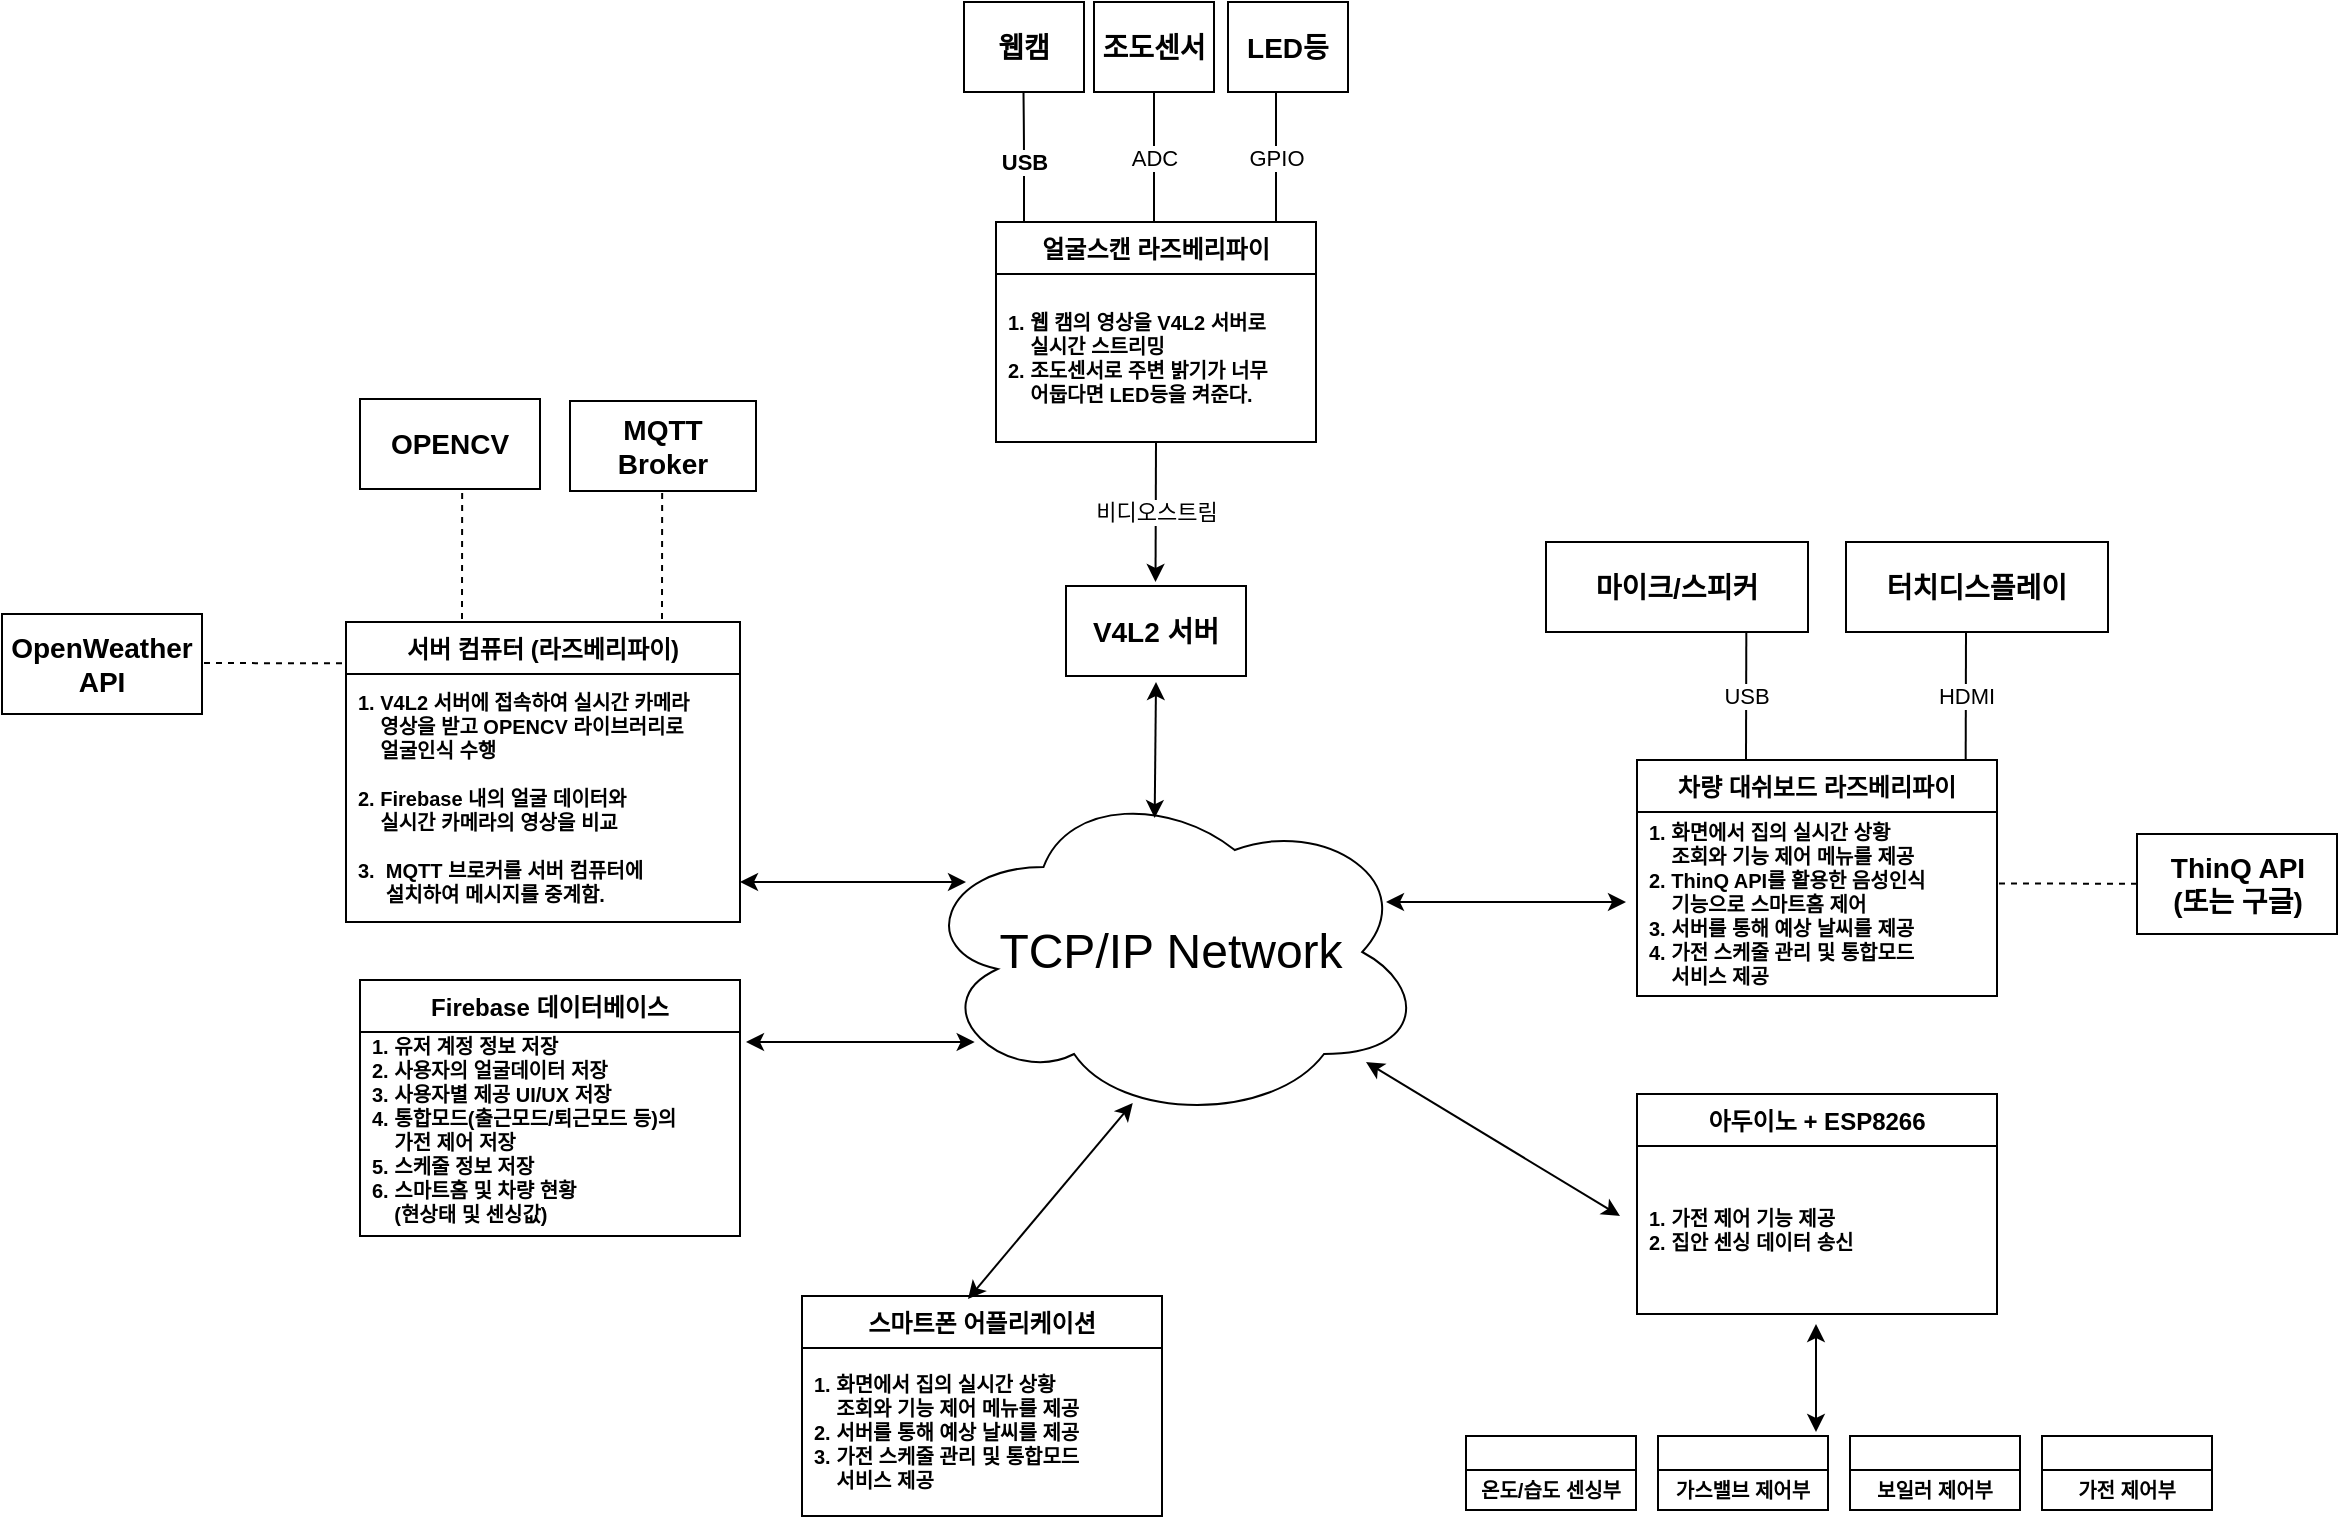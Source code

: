 <mxfile version="14.9.0" type="device"><diagram id="C5RBs43oDa-KdzZeNtuy" name="Page-1"><mxGraphModel dx="1047" dy="518" grid="0" gridSize="10" guides="1" tooltips="1" connect="1" arrows="1" fold="1" page="1" pageScale="1" pageWidth="827" pageHeight="1169" math="0" shadow="0"><root><mxCell id="WIyWlLk6GJQsqaUBKTNV-0"/><mxCell id="WIyWlLk6GJQsqaUBKTNV-1" parent="WIyWlLk6GJQsqaUBKTNV-0"/><mxCell id="we6LNu01gB3HrNmTGClu-28" value="&lt;b&gt;USB&lt;/b&gt;" style="endArrow=none;html=1;" parent="WIyWlLk6GJQsqaUBKTNV-1" edge="1"><mxGeometry x="-0.077" width="50" height="50" relative="1" as="geometry"><mxPoint x="699" y="990" as="sourcePoint"/><mxPoint x="698.75" y="925" as="targetPoint"/><Array as="points"><mxPoint x="699" y="950"/></Array><mxPoint as="offset"/></mxGeometry></mxCell><mxCell id="we6LNu01gB3HrNmTGClu-30" value="얼굴스캔 라즈베리파이" style="swimlane;fontStyle=1;childLayout=stackLayout;horizontal=1;startSize=26;horizontalStack=0;resizeParent=1;resizeParentMax=0;resizeLast=0;collapsible=1;marginBottom=0;" parent="WIyWlLk6GJQsqaUBKTNV-1" vertex="1"><mxGeometry x="685" y="990" width="160" height="110" as="geometry"/></mxCell><mxCell id="we6LNu01gB3HrNmTGClu-31" value="1. 웹 캠의 영상을 V4L2 서버로&#10;    실시간 스트리밍&#10;2. 조도센서로 주변 밝기가 너무&#10;    어둡다면 LED등을 켜준다." style="text;strokeColor=none;fillColor=none;align=left;verticalAlign=middle;spacingLeft=4;spacingRight=4;overflow=hidden;rotatable=0;points=[[0,0.5],[1,0.5]];portConstraint=eastwest;fontSize=10;fontStyle=1" parent="we6LNu01gB3HrNmTGClu-30" vertex="1"><mxGeometry y="26" width="160" height="84" as="geometry"/></mxCell><mxCell id="we6LNu01gB3HrNmTGClu-33" value="ADC" style="endArrow=none;html=1;entryX=0.5;entryY=1;entryDx=0;entryDy=0;" parent="WIyWlLk6GJQsqaUBKTNV-1" target="we6LNu01gB3HrNmTGClu-142" edge="1"><mxGeometry width="50" height="50" relative="1" as="geometry"><mxPoint x="764" y="990" as="sourcePoint"/><mxPoint x="764" y="930" as="targetPoint"/></mxGeometry></mxCell><mxCell id="we6LNu01gB3HrNmTGClu-38" value="&lt;font style=&quot;font-size: 14px&quot;&gt;&lt;b&gt;V4L2 서버&lt;/b&gt;&lt;/font&gt;" style="rounded=0;whiteSpace=wrap;html=1;fontSize=10;fillColor=#ffffff;align=center;" parent="WIyWlLk6GJQsqaUBKTNV-1" vertex="1"><mxGeometry x="720" y="1172" width="90" height="45" as="geometry"/></mxCell><mxCell id="we6LNu01gB3HrNmTGClu-41" value="서버 컴퓨터 (라즈베리파이)" style="swimlane;fontStyle=1;childLayout=stackLayout;horizontal=1;startSize=26;horizontalStack=0;resizeParent=1;resizeParentMax=0;resizeLast=0;collapsible=1;marginBottom=0;" parent="WIyWlLk6GJQsqaUBKTNV-1" vertex="1"><mxGeometry x="360" y="1190" width="197" height="150" as="geometry"/></mxCell><mxCell id="we6LNu01gB3HrNmTGClu-42" value="1. V4L2 서버에 접속하여 실시간 카메라 &#10;    영상을 받고 OPENCV 라이브러리로 &#10;    얼굴인식 수행&#10;&#10;2. Firebase 내의 얼굴 데이터와&#10;    실시간 카메라의 영상을 비교&#10;&#10;3.  MQTT 브로커를 서버 컴퓨터에&#10;     설치하여 메시지를 중계함. " style="text;strokeColor=none;fillColor=none;align=left;verticalAlign=middle;spacingLeft=4;spacingRight=4;overflow=hidden;rotatable=0;points=[[0,0.5],[1,0.5]];portConstraint=eastwest;fontSize=10;fontStyle=1" parent="we6LNu01gB3HrNmTGClu-41" vertex="1"><mxGeometry y="26" width="197" height="124" as="geometry"/></mxCell><mxCell id="we6LNu01gB3HrNmTGClu-44" value="차량 대쉬보드 라즈베리파이" style="swimlane;fontStyle=1;childLayout=stackLayout;horizontal=1;startSize=26;horizontalStack=0;resizeParent=1;resizeParentMax=0;resizeLast=0;collapsible=1;marginBottom=0;" parent="WIyWlLk6GJQsqaUBKTNV-1" vertex="1"><mxGeometry x="1005.5" y="1259" width="180" height="118" as="geometry"/></mxCell><mxCell id="we6LNu01gB3HrNmTGClu-45" value="1. 화면에서 집의 실시간 상황&#10;    조회와 기능 제어 메뉴를 제공&#10;2. ThinQ API를 활용한 음성인식&#10;    기능으로 스마트홈 제어&#10;3. 서버를 통해 예상 날씨를 제공&#10;4. 가전 스케줄 관리 및 통합모드&#10;    서비스 제공" style="text;strokeColor=none;fillColor=none;align=left;verticalAlign=middle;spacingLeft=4;spacingRight=4;overflow=hidden;rotatable=0;points=[[0,0.5],[1,0.5]];portConstraint=eastwest;fontSize=10;fontStyle=1" parent="we6LNu01gB3HrNmTGClu-44" vertex="1"><mxGeometry y="26" width="180" height="92" as="geometry"/></mxCell><mxCell id="we6LNu01gB3HrNmTGClu-56" value="&lt;span style=&quot;font-size: 14px&quot;&gt;&lt;b&gt;ThinQ API&lt;br&gt;(또는 구글)&lt;br&gt;&lt;/b&gt;&lt;/span&gt;" style="rounded=0;whiteSpace=wrap;html=1;fontSize=10;fillColor=#ffffff;align=center;" parent="WIyWlLk6GJQsqaUBKTNV-1" vertex="1"><mxGeometry x="1255.5" y="1296" width="100" height="50" as="geometry"/></mxCell><mxCell id="we6LNu01gB3HrNmTGClu-57" value="&lt;span style=&quot;font-size: 14px&quot;&gt;&lt;b&gt;OPENCV&lt;/b&gt;&lt;/span&gt;" style="rounded=0;whiteSpace=wrap;html=1;fontSize=10;fillColor=#ffffff;align=center;" parent="WIyWlLk6GJQsqaUBKTNV-1" vertex="1"><mxGeometry x="367" y="1078.5" width="90" height="45" as="geometry"/></mxCell><mxCell id="we6LNu01gB3HrNmTGClu-59" value="&lt;span style=&quot;font-size: 14px&quot;&gt;&lt;b&gt;OpenWeather API&lt;/b&gt;&lt;/span&gt;" style="rounded=0;whiteSpace=wrap;html=1;fontSize=10;fillColor=#ffffff;align=center;" parent="WIyWlLk6GJQsqaUBKTNV-1" vertex="1"><mxGeometry x="188" y="1186" width="100" height="50" as="geometry"/></mxCell><mxCell id="we6LNu01gB3HrNmTGClu-60" value="Firebase 데이터베이스" style="swimlane;fontStyle=1;childLayout=stackLayout;horizontal=1;startSize=26;horizontalStack=0;resizeParent=1;resizeParentMax=0;resizeLast=0;collapsible=1;marginBottom=0;" parent="WIyWlLk6GJQsqaUBKTNV-1" vertex="1"><mxGeometry x="367" y="1369" width="190" height="128" as="geometry"/></mxCell><mxCell id="we6LNu01gB3HrNmTGClu-61" value="1. 유저 계정 정보 저장&#10;2. 사용자의 얼굴데이터 저장&#10;3. 사용자별 제공 UI/UX 저장&#10;4. 통합모드(출근모드/퇴근모드 등)의 &#10;    가전 제어 저장&#10;5. 스케줄 정보 저장&#10;6. 스마트홈 및 차량 현황&#10;    (현상태 및 센싱값)&#10;" style="text;strokeColor=none;fillColor=none;align=left;verticalAlign=middle;spacingLeft=4;spacingRight=4;overflow=hidden;rotatable=0;points=[[0,0.5],[1,0.5]];portConstraint=eastwest;fontSize=10;fontStyle=1" parent="we6LNu01gB3HrNmTGClu-60" vertex="1"><mxGeometry y="26" width="190" height="102" as="geometry"/></mxCell><mxCell id="we6LNu01gB3HrNmTGClu-78" value="" style="endArrow=none;dashed=1;html=1;fontSize=10;" parent="WIyWlLk6GJQsqaUBKTNV-1" source="we6LNu01gB3HrNmTGClu-56" edge="1"><mxGeometry width="50" height="50" relative="1" as="geometry"><mxPoint x="1245.5" y="1320.71" as="sourcePoint"/><mxPoint x="1185.5" y="1320.71" as="targetPoint"/></mxGeometry></mxCell><mxCell id="we6LNu01gB3HrNmTGClu-79" value="" style="endArrow=none;dashed=1;html=1;fontSize=10;" parent="WIyWlLk6GJQsqaUBKTNV-1" edge="1"><mxGeometry width="50" height="50" relative="1" as="geometry"><mxPoint x="358" y="1210.669" as="sourcePoint"/><mxPoint x="288" y="1210.5" as="targetPoint"/></mxGeometry></mxCell><mxCell id="we6LNu01gB3HrNmTGClu-90" value="&lt;span style=&quot;font-size: 14px&quot;&gt;&lt;b&gt;MQTT&lt;br&gt;Broker&lt;/b&gt;&lt;br&gt;&lt;/span&gt;" style="rounded=0;whiteSpace=wrap;html=1;fontSize=10;fillColor=#ffffff;align=center;" parent="WIyWlLk6GJQsqaUBKTNV-1" vertex="1"><mxGeometry x="472" y="1079.5" width="93" height="45" as="geometry"/></mxCell><mxCell id="we6LNu01gB3HrNmTGClu-126" value="&lt;font style=&quot;font-size: 24px&quot;&gt;TCP/IP Network&lt;/font&gt;" style="ellipse;shape=cloud;whiteSpace=wrap;html=1;" parent="WIyWlLk6GJQsqaUBKTNV-1" vertex="1"><mxGeometry x="645" y="1270" width="255" height="170" as="geometry"/></mxCell><mxCell id="we6LNu01gB3HrNmTGClu-130" value="비디오스트림" style="endArrow=classic;html=1;" parent="WIyWlLk6GJQsqaUBKTNV-1" edge="1"><mxGeometry width="50" height="50" relative="1" as="geometry"><mxPoint x="765" y="1100" as="sourcePoint"/><mxPoint x="764.76" y="1170" as="targetPoint"/></mxGeometry></mxCell><mxCell id="we6LNu01gB3HrNmTGClu-134" value="" style="endArrow=classic;startArrow=classic;html=1;exitX=0.468;exitY=0.106;exitDx=0;exitDy=0;exitPerimeter=0;" parent="WIyWlLk6GJQsqaUBKTNV-1" source="we6LNu01gB3HrNmTGClu-126" edge="1"><mxGeometry width="50" height="50" relative="1" as="geometry"><mxPoint x="764.66" y="1190" as="sourcePoint"/><mxPoint x="765" y="1220" as="targetPoint"/></mxGeometry></mxCell><mxCell id="we6LNu01gB3HrNmTGClu-141" value="&lt;span style=&quot;font-size: 14px&quot;&gt;&lt;b&gt;웹캠&lt;/b&gt;&lt;/span&gt;" style="rounded=0;whiteSpace=wrap;html=1;fontSize=10;fillColor=#ffffff;align=center;" parent="WIyWlLk6GJQsqaUBKTNV-1" vertex="1"><mxGeometry x="669" y="880" width="60" height="45" as="geometry"/></mxCell><mxCell id="we6LNu01gB3HrNmTGClu-142" value="&lt;span style=&quot;font-size: 14px&quot;&gt;&lt;b&gt;조도센서&lt;/b&gt;&lt;/span&gt;" style="rounded=0;whiteSpace=wrap;html=1;fontSize=10;fillColor=#ffffff;align=center;" parent="WIyWlLk6GJQsqaUBKTNV-1" vertex="1"><mxGeometry x="734" y="880" width="60" height="45" as="geometry"/></mxCell><mxCell id="we6LNu01gB3HrNmTGClu-143" value="&lt;span style=&quot;font-size: 14px&quot;&gt;&lt;b&gt;LED등&lt;/b&gt;&lt;/span&gt;" style="rounded=0;whiteSpace=wrap;html=1;fontSize=10;fillColor=#ffffff;align=center;" parent="WIyWlLk6GJQsqaUBKTNV-1" vertex="1"><mxGeometry x="801" y="880" width="60" height="45" as="geometry"/></mxCell><mxCell id="we6LNu01gB3HrNmTGClu-145" value="GPIO" style="endArrow=none;html=1;entryX=0.5;entryY=1;entryDx=0;entryDy=0;" parent="WIyWlLk6GJQsqaUBKTNV-1" edge="1"><mxGeometry width="50" height="50" relative="1" as="geometry"><mxPoint x="825" y="990" as="sourcePoint"/><mxPoint x="825" y="925.5" as="targetPoint"/></mxGeometry></mxCell><mxCell id="we6LNu01gB3HrNmTGClu-148" value="&lt;span style=&quot;font-size: 14px&quot;&gt;&lt;b&gt;마이크/스피커&lt;/b&gt;&lt;/span&gt;" style="rounded=0;whiteSpace=wrap;html=1;fontSize=10;fillColor=#ffffff;align=center;" parent="WIyWlLk6GJQsqaUBKTNV-1" vertex="1"><mxGeometry x="960" y="1150" width="131" height="45" as="geometry"/></mxCell><mxCell id="we6LNu01gB3HrNmTGClu-150" value="&lt;span style=&quot;font-size: 14px&quot;&gt;&lt;b&gt;터치디스플레이&lt;/b&gt;&lt;/span&gt;" style="rounded=0;whiteSpace=wrap;html=1;fontSize=10;fillColor=#ffffff;align=center;" parent="WIyWlLk6GJQsqaUBKTNV-1" vertex="1"><mxGeometry x="1110" y="1150" width="131" height="45" as="geometry"/></mxCell><mxCell id="we6LNu01gB3HrNmTGClu-152" value="HDMI" style="endArrow=none;html=1;entryX=0.5;entryY=1;entryDx=0;entryDy=0;exitX=0.913;exitY=-0.003;exitDx=0;exitDy=0;exitPerimeter=0;" parent="WIyWlLk6GJQsqaUBKTNV-1" source="we6LNu01gB3HrNmTGClu-44" edge="1"><mxGeometry width="50" height="50" relative="1" as="geometry"><mxPoint x="1170" y="1256" as="sourcePoint"/><mxPoint x="1170" y="1195" as="targetPoint"/></mxGeometry></mxCell><mxCell id="we6LNu01gB3HrNmTGClu-153" value="USB" style="endArrow=none;html=1;entryX=0.5;entryY=1;entryDx=0;entryDy=0;exitX=0.913;exitY=-0.003;exitDx=0;exitDy=0;exitPerimeter=0;" parent="WIyWlLk6GJQsqaUBKTNV-1" edge="1"><mxGeometry width="50" height="50" relative="1" as="geometry"><mxPoint x="1060.0" y="1259" as="sourcePoint"/><mxPoint x="1060.16" y="1195.33" as="targetPoint"/></mxGeometry></mxCell><mxCell id="we6LNu01gB3HrNmTGClu-154" value="" style="endArrow=classic;startArrow=classic;html=1;" parent="WIyWlLk6GJQsqaUBKTNV-1" edge="1"><mxGeometry width="50" height="50" relative="1" as="geometry"><mxPoint x="1000" y="1330" as="sourcePoint"/><mxPoint x="880" y="1330" as="targetPoint"/></mxGeometry></mxCell><mxCell id="we6LNu01gB3HrNmTGClu-155" value="" style="endArrow=classic;startArrow=classic;html=1;exitX=0.468;exitY=0.106;exitDx=0;exitDy=0;exitPerimeter=0;" parent="WIyWlLk6GJQsqaUBKTNV-1" edge="1"><mxGeometry width="50" height="50" relative="1" as="geometry"><mxPoint x="674.34" y="1400.02" as="sourcePoint"/><mxPoint x="560" y="1400" as="targetPoint"/><Array as="points"><mxPoint x="620" y="1400"/></Array></mxGeometry></mxCell><mxCell id="we6LNu01gB3HrNmTGClu-158" value="" style="endArrow=none;dashed=1;html=1;" parent="WIyWlLk6GJQsqaUBKTNV-1" edge="1"><mxGeometry width="50" height="50" relative="1" as="geometry"><mxPoint x="518" y="1188.5" as="sourcePoint"/><mxPoint x="518.08" y="1123.5" as="targetPoint"/></mxGeometry></mxCell><mxCell id="we6LNu01gB3HrNmTGClu-159" value="" style="endArrow=none;dashed=1;html=1;" parent="WIyWlLk6GJQsqaUBKTNV-1" edge="1"><mxGeometry width="50" height="50" relative="1" as="geometry"><mxPoint x="418" y="1188.5" as="sourcePoint"/><mxPoint x="418.08" y="1123.5" as="targetPoint"/></mxGeometry></mxCell><mxCell id="we6LNu01gB3HrNmTGClu-160" value="" style="endArrow=classic;startArrow=classic;html=1;" parent="WIyWlLk6GJQsqaUBKTNV-1" edge="1"><mxGeometry width="50" height="50" relative="1" as="geometry"><mxPoint x="670" y="1320" as="sourcePoint"/><mxPoint x="557" y="1320" as="targetPoint"/><Array as="points"><mxPoint x="607" y="1320"/></Array></mxGeometry></mxCell><mxCell id="we6LNu01gB3HrNmTGClu-177" value="아두이노 + ESP8266" style="swimlane;fontStyle=1;childLayout=stackLayout;horizontal=1;startSize=26;horizontalStack=0;resizeParent=1;resizeParentMax=0;resizeLast=0;collapsible=1;marginBottom=0;" parent="WIyWlLk6GJQsqaUBKTNV-1" vertex="1"><mxGeometry x="1005.5" y="1426" width="180" height="110" as="geometry"/></mxCell><mxCell id="we6LNu01gB3HrNmTGClu-178" value="1. 가전 제어 기능 제공&#10;2. 집안 센싱 데이터 송신" style="text;strokeColor=none;fillColor=none;align=left;verticalAlign=middle;spacingLeft=4;spacingRight=4;overflow=hidden;rotatable=0;points=[[0,0.5],[1,0.5]];portConstraint=eastwest;fontSize=10;fontStyle=1" parent="we6LNu01gB3HrNmTGClu-177" vertex="1"><mxGeometry y="26" width="180" height="84" as="geometry"/></mxCell><mxCell id="we6LNu01gB3HrNmTGClu-201" value="" style="endArrow=classic;startArrow=classic;html=1;fontSize=10;" parent="we6LNu01gB3HrNmTGClu-177" edge="1"><mxGeometry width="50" height="50" relative="1" as="geometry"><mxPoint x="89.5" y="169" as="sourcePoint"/><mxPoint x="89.5" y="115" as="targetPoint"/></mxGeometry></mxCell><mxCell id="we6LNu01gB3HrNmTGClu-187" value="" style="endArrow=classic;startArrow=classic;html=1;" parent="WIyWlLk6GJQsqaUBKTNV-1" edge="1"><mxGeometry width="50" height="50" relative="1" as="geometry"><mxPoint x="997" y="1487" as="sourcePoint"/><mxPoint x="870" y="1410" as="targetPoint"/></mxGeometry></mxCell><mxCell id="we6LNu01gB3HrNmTGClu-191" value="" style="swimlane;fontStyle=1;childLayout=stackLayout;horizontal=1;startSize=17;horizontalStack=0;resizeParent=1;resizeParentMax=0;resizeLast=0;collapsible=1;marginBottom=0;" parent="WIyWlLk6GJQsqaUBKTNV-1" vertex="1"><mxGeometry x="920" y="1597" width="85" height="37" as="geometry"/></mxCell><mxCell id="we6LNu01gB3HrNmTGClu-194" value="&lt;b&gt;온도/습도 센싱부&lt;/b&gt;" style="text;html=1;strokeColor=none;fillColor=none;align=center;verticalAlign=middle;whiteSpace=wrap;rounded=0;fontSize=10;" parent="we6LNu01gB3HrNmTGClu-191" vertex="1"><mxGeometry y="17" width="85" height="20" as="geometry"/></mxCell><mxCell id="we6LNu01gB3HrNmTGClu-195" value="" style="swimlane;fontStyle=1;childLayout=stackLayout;horizontal=1;startSize=17;horizontalStack=0;resizeParent=1;resizeParentMax=0;resizeLast=0;collapsible=1;marginBottom=0;" parent="WIyWlLk6GJQsqaUBKTNV-1" vertex="1"><mxGeometry x="1016" y="1597" width="85" height="37" as="geometry"/></mxCell><mxCell id="we6LNu01gB3HrNmTGClu-196" value="&lt;b&gt;가스밸브 제어부&lt;/b&gt;" style="text;html=1;strokeColor=none;fillColor=none;align=center;verticalAlign=middle;whiteSpace=wrap;rounded=0;fontSize=10;" parent="we6LNu01gB3HrNmTGClu-195" vertex="1"><mxGeometry y="17" width="85" height="20" as="geometry"/></mxCell><mxCell id="we6LNu01gB3HrNmTGClu-197" value="" style="swimlane;fontStyle=1;childLayout=stackLayout;horizontal=1;startSize=17;horizontalStack=0;resizeParent=1;resizeParentMax=0;resizeLast=0;collapsible=1;marginBottom=0;" parent="WIyWlLk6GJQsqaUBKTNV-1" vertex="1"><mxGeometry x="1112" y="1597" width="85" height="37" as="geometry"/></mxCell><mxCell id="we6LNu01gB3HrNmTGClu-198" value="&lt;b&gt;보일러 제어부&lt;/b&gt;" style="text;html=1;strokeColor=none;fillColor=none;align=center;verticalAlign=middle;whiteSpace=wrap;rounded=0;fontSize=10;" parent="we6LNu01gB3HrNmTGClu-197" vertex="1"><mxGeometry y="17" width="85" height="20" as="geometry"/></mxCell><mxCell id="we6LNu01gB3HrNmTGClu-199" value="" style="swimlane;fontStyle=1;childLayout=stackLayout;horizontal=1;startSize=17;horizontalStack=0;resizeParent=1;resizeParentMax=0;resizeLast=0;collapsible=1;marginBottom=0;" parent="WIyWlLk6GJQsqaUBKTNV-1" vertex="1"><mxGeometry x="1208" y="1597" width="85" height="37" as="geometry"/></mxCell><mxCell id="we6LNu01gB3HrNmTGClu-200" value="&lt;b&gt;가전 제어부&lt;/b&gt;" style="text;html=1;strokeColor=none;fillColor=none;align=center;verticalAlign=middle;whiteSpace=wrap;rounded=0;fontSize=10;" parent="we6LNu01gB3HrNmTGClu-199" vertex="1"><mxGeometry y="17" width="85" height="20" as="geometry"/></mxCell><mxCell id="Sbky19AhEo0iPPkrcdBw-0" value="스마트폰 어플리케이션" style="swimlane;fontStyle=1;childLayout=stackLayout;horizontal=1;startSize=26;horizontalStack=0;resizeParent=1;resizeParentMax=0;resizeLast=0;collapsible=1;marginBottom=0;" parent="WIyWlLk6GJQsqaUBKTNV-1" vertex="1"><mxGeometry x="588" y="1527" width="180" height="110" as="geometry"/></mxCell><mxCell id="Sbky19AhEo0iPPkrcdBw-5" value="1. 화면에서 집의 실시간 상황&#10;    조회와 기능 제어 메뉴를 제공&#10;2. 서버를 통해 예상 날씨를 제공&#10;3. 가전 스케줄 관리 및 통합모드&#10;    서비스 제공" style="text;strokeColor=none;fillColor=none;align=left;verticalAlign=middle;spacingLeft=4;spacingRight=4;overflow=hidden;rotatable=0;points=[[0,0.5],[1,0.5]];portConstraint=eastwest;fontSize=10;fontStyle=1" parent="Sbky19AhEo0iPPkrcdBw-0" vertex="1"><mxGeometry y="26" width="180" height="84" as="geometry"/></mxCell><mxCell id="Sbky19AhEo0iPPkrcdBw-3" value="" style="endArrow=classic;startArrow=classic;html=1;entryX=0.425;entryY=0.944;entryDx=0;entryDy=0;entryPerimeter=0;exitX=0.461;exitY=0.014;exitDx=0;exitDy=0;exitPerimeter=0;" parent="WIyWlLk6GJQsqaUBKTNV-1" source="Sbky19AhEo0iPPkrcdBw-0" target="we6LNu01gB3HrNmTGClu-126" edge="1"><mxGeometry width="50" height="50" relative="1" as="geometry"><mxPoint x="1007" y="1497" as="sourcePoint"/><mxPoint x="880" y="1420" as="targetPoint"/></mxGeometry></mxCell></root></mxGraphModel></diagram></mxfile>